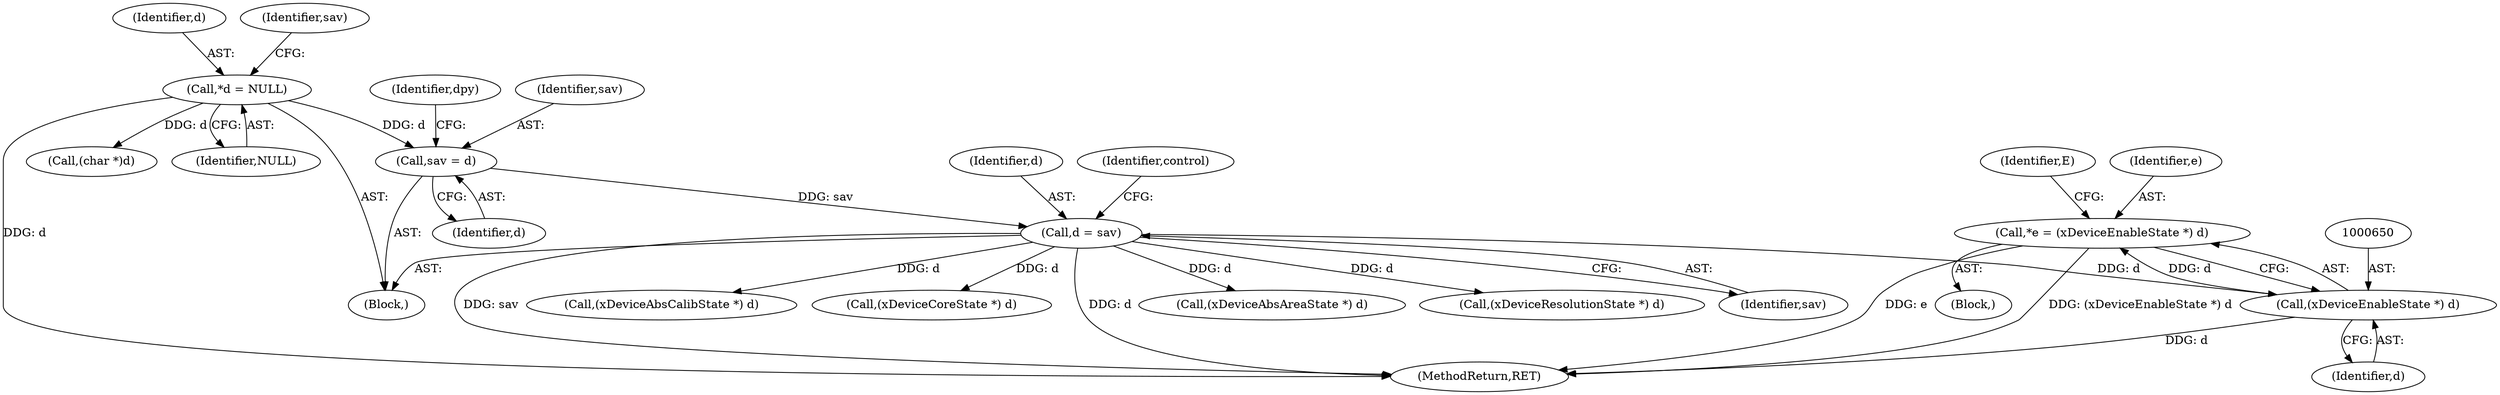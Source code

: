 digraph "0_libXi_19a9cd607de73947fcfb104682f203ffe4e1f4e5_0@pointer" {
"1000647" [label="(Call,*e = (xDeviceEnableState *) d)"];
"1000649" [label="(Call,(xDeviceEnableState *) d)"];
"1000353" [label="(Call,d = sav)"];
"1000230" [label="(Call,sav = d)"];
"1000115" [label="(Call,*d = NULL)"];
"1000354" [label="(Identifier,d)"];
"1000459" [label="(Call,(xDeviceAbsCalibState *) d)"];
"1000357" [label="(Identifier,control)"];
"1000116" [label="(Identifier,d)"];
"1000651" [label="(Identifier,d)"];
"1000645" [label="(Block,)"];
"1000649" [label="(Call,(xDeviceEnableState *) d)"];
"1000115" [label="(Call,*d = NULL)"];
"1000609" [label="(Call,(xDeviceCoreState *) d)"];
"1000679" [label="(MethodReturn,RET)"];
"1000232" [label="(Identifier,d)"];
"1000654" [label="(Identifier,E)"];
"1000647" [label="(Call,*e = (xDeviceEnableState *) d)"];
"1000541" [label="(Call,(xDeviceAbsAreaState *) d)"];
"1000648" [label="(Identifier,e)"];
"1000230" [label="(Call,sav = d)"];
"1000368" [label="(Call,(xDeviceResolutionState *) d)"];
"1000355" [label="(Identifier,sav)"];
"1000105" [label="(Block,)"];
"1000120" [label="(Identifier,sav)"];
"1000353" [label="(Call,d = sav)"];
"1000235" [label="(Call,(char *)d)"];
"1000231" [label="(Identifier,sav)"];
"1000234" [label="(Identifier,dpy)"];
"1000117" [label="(Identifier,NULL)"];
"1000647" -> "1000645"  [label="AST: "];
"1000647" -> "1000649"  [label="CFG: "];
"1000648" -> "1000647"  [label="AST: "];
"1000649" -> "1000647"  [label="AST: "];
"1000654" -> "1000647"  [label="CFG: "];
"1000647" -> "1000679"  [label="DDG: e"];
"1000647" -> "1000679"  [label="DDG: (xDeviceEnableState *) d"];
"1000649" -> "1000647"  [label="DDG: d"];
"1000649" -> "1000651"  [label="CFG: "];
"1000650" -> "1000649"  [label="AST: "];
"1000651" -> "1000649"  [label="AST: "];
"1000649" -> "1000679"  [label="DDG: d"];
"1000353" -> "1000649"  [label="DDG: d"];
"1000353" -> "1000105"  [label="AST: "];
"1000353" -> "1000355"  [label="CFG: "];
"1000354" -> "1000353"  [label="AST: "];
"1000355" -> "1000353"  [label="AST: "];
"1000357" -> "1000353"  [label="CFG: "];
"1000353" -> "1000679"  [label="DDG: d"];
"1000353" -> "1000679"  [label="DDG: sav"];
"1000230" -> "1000353"  [label="DDG: sav"];
"1000353" -> "1000368"  [label="DDG: d"];
"1000353" -> "1000459"  [label="DDG: d"];
"1000353" -> "1000541"  [label="DDG: d"];
"1000353" -> "1000609"  [label="DDG: d"];
"1000230" -> "1000105"  [label="AST: "];
"1000230" -> "1000232"  [label="CFG: "];
"1000231" -> "1000230"  [label="AST: "];
"1000232" -> "1000230"  [label="AST: "];
"1000234" -> "1000230"  [label="CFG: "];
"1000115" -> "1000230"  [label="DDG: d"];
"1000115" -> "1000105"  [label="AST: "];
"1000115" -> "1000117"  [label="CFG: "];
"1000116" -> "1000115"  [label="AST: "];
"1000117" -> "1000115"  [label="AST: "];
"1000120" -> "1000115"  [label="CFG: "];
"1000115" -> "1000679"  [label="DDG: d"];
"1000115" -> "1000235"  [label="DDG: d"];
}
